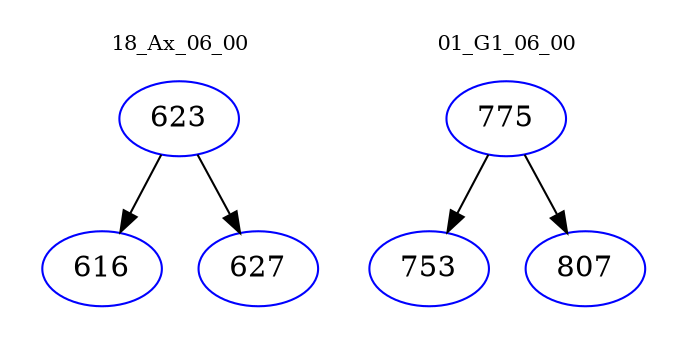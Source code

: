 digraph{
subgraph cluster_0 {
color = white
label = "18_Ax_06_00";
fontsize=10;
T0_623 [label="623", color="blue"]
T0_623 -> T0_616 [color="black"]
T0_616 [label="616", color="blue"]
T0_623 -> T0_627 [color="black"]
T0_627 [label="627", color="blue"]
}
subgraph cluster_1 {
color = white
label = "01_G1_06_00";
fontsize=10;
T1_775 [label="775", color="blue"]
T1_775 -> T1_753 [color="black"]
T1_753 [label="753", color="blue"]
T1_775 -> T1_807 [color="black"]
T1_807 [label="807", color="blue"]
}
}
